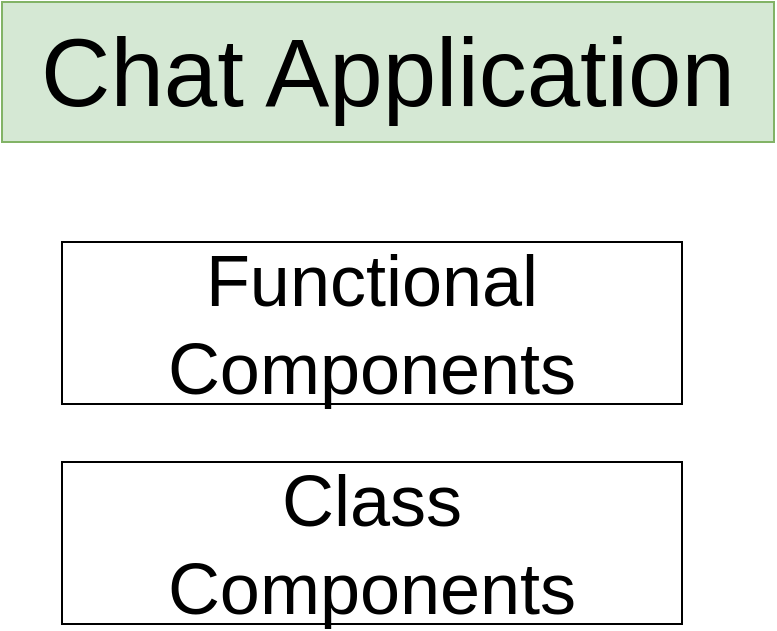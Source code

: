 <mxfile version="14.3.1" type="github" pages="4">
  <diagram id="EoRAbrWrcpJc-XuBqRVa" name="CA-2">
    <mxGraphModel dx="1320" dy="516" grid="1" gridSize="10" guides="1" tooltips="1" connect="1" arrows="1" fold="1" page="1" pageScale="1" pageWidth="827" pageHeight="1169" math="0" shadow="0">
      <root>
        <mxCell id="A8TF96WeZyhltpSDuow3-0" />
        <mxCell id="A8TF96WeZyhltpSDuow3-1" parent="A8TF96WeZyhltpSDuow3-0" />
        <mxCell id="9jRhzQ2bxXshauYaAi-b-0" value="&lt;font style=&quot;font-size: 36px&quot;&gt;Functional&lt;br&gt;Components&lt;br&gt;&lt;/font&gt;" style="rounded=0;whiteSpace=wrap;html=1;" parent="A8TF96WeZyhltpSDuow3-1" vertex="1">
          <mxGeometry x="460" y="170" width="310" height="81" as="geometry" />
        </mxCell>
        <mxCell id="9jRhzQ2bxXshauYaAi-b-4" value="&lt;font style=&quot;font-size: 48px&quot;&gt;Chat Application&lt;/font&gt;" style="text;html=1;strokeColor=#82b366;fillColor=#d5e8d4;align=center;verticalAlign=middle;whiteSpace=wrap;rounded=0;" parent="A8TF96WeZyhltpSDuow3-1" vertex="1">
          <mxGeometry x="430" y="50" width="386" height="70" as="geometry" />
        </mxCell>
        <mxCell id="F4VghSFdpcInAYcaNDG1-15" value="&lt;font style=&quot;font-size: 36px&quot;&gt;Class&lt;br&gt;Components&lt;br&gt;&lt;/font&gt;" style="rounded=0;whiteSpace=wrap;html=1;" parent="A8TF96WeZyhltpSDuow3-1" vertex="1">
          <mxGeometry x="460" y="280" width="310" height="81" as="geometry" />
        </mxCell>
      </root>
    </mxGraphModel>
  </diagram>
  <diagram id="w27SalfwISVxGcOYDb1f" name="CA-3">
    <mxGraphModel dx="1320" dy="516" grid="1" gridSize="10" guides="1" tooltips="1" connect="1" arrows="1" fold="1" page="1" pageScale="1" pageWidth="827" pageHeight="1169" math="0" shadow="0">
      <root>
        <mxCell id="dYUOLh07Fb-an-fWSnFX-0" />
        <mxCell id="dYUOLh07Fb-an-fWSnFX-1" parent="dYUOLh07Fb-an-fWSnFX-0" />
        <mxCell id="dYUOLh07Fb-an-fWSnFX-2" value="&lt;font style=&quot;font-size: 36px&quot;&gt;Functional&lt;br&gt;Components&lt;br&gt;&lt;/font&gt;" style="rounded=0;whiteSpace=wrap;html=1;" parent="dYUOLh07Fb-an-fWSnFX-1" vertex="1">
          <mxGeometry x="330" y="200" width="310" height="81" as="geometry" />
        </mxCell>
        <mxCell id="dYUOLh07Fb-an-fWSnFX-3" value="&lt;font style=&quot;font-size: 48px&quot;&gt;Chat Application&lt;/font&gt;" style="text;html=1;strokeColor=#82b366;fillColor=#d5e8d4;align=center;verticalAlign=middle;whiteSpace=wrap;rounded=0;" parent="dYUOLh07Fb-an-fWSnFX-1" vertex="1">
          <mxGeometry x="300" y="60" width="386" height="70" as="geometry" />
        </mxCell>
        <mxCell id="dYUOLh07Fb-an-fWSnFX-4" value="&lt;font style=&quot;font-size: 36px&quot;&gt;Class&lt;br&gt;Components&lt;br&gt;&lt;/font&gt;" style="rounded=0;whiteSpace=wrap;html=1;" parent="dYUOLh07Fb-an-fWSnFX-1" vertex="1">
          <mxGeometry x="330" y="290" width="310" height="81" as="geometry" />
        </mxCell>
        <mxCell id="dYUOLh07Fb-an-fWSnFX-5" value="&lt;font style=&quot;font-size: 36px&quot;&gt;State&lt;/font&gt;" style="rhombus;whiteSpace=wrap;html=1;fillColor=#f8cecc;strokeColor=#b85450;" parent="dYUOLh07Fb-an-fWSnFX-1" vertex="1">
          <mxGeometry x="770" y="261" width="130" height="80" as="geometry" />
        </mxCell>
        <mxCell id="dYUOLh07Fb-an-fWSnFX-6" value="" style="endArrow=classic;html=1;exitX=0.5;exitY=1;exitDx=0;exitDy=0;" parent="dYUOLh07Fb-an-fWSnFX-1" source="dYUOLh07Fb-an-fWSnFX-5" edge="1">
          <mxGeometry width="50" height="50" relative="1" as="geometry">
            <mxPoint x="480" y="340" as="sourcePoint" />
            <mxPoint x="640" y="341" as="targetPoint" />
          </mxGeometry>
        </mxCell>
        <mxCell id="dYUOLh07Fb-an-fWSnFX-7" value="" style="endArrow=classic;html=1;exitX=0.5;exitY=0;exitDx=0;exitDy=0;" parent="dYUOLh07Fb-an-fWSnFX-1" source="dYUOLh07Fb-an-fWSnFX-5" edge="1">
          <mxGeometry width="50" height="50" relative="1" as="geometry">
            <mxPoint x="810" y="261" as="sourcePoint" />
            <mxPoint x="640" y="261" as="targetPoint" />
            <Array as="points" />
          </mxGeometry>
        </mxCell>
        <mxCell id="dYUOLh07Fb-an-fWSnFX-8" value="&lt;font style=&quot;font-size: 36px&quot;&gt;Hooks&lt;/font&gt;" style="text;html=1;strokeColor=none;fillColor=none;align=center;verticalAlign=middle;whiteSpace=wrap;rounded=0;" parent="dYUOLh07Fb-an-fWSnFX-1" vertex="1">
          <mxGeometry x="686" y="200" width="144" height="50.5" as="geometry" />
        </mxCell>
        <mxCell id="dYUOLh07Fb-an-fWSnFX-9" value="&lt;font style=&quot;font-size: 36px&quot;&gt;Life Cycle Methods&lt;/font&gt;" style="text;html=1;strokeColor=none;fillColor=none;align=center;verticalAlign=middle;whiteSpace=wrap;rounded=0;" parent="dYUOLh07Fb-an-fWSnFX-1" vertex="1">
          <mxGeometry x="670" y="360" width="210" height="50.5" as="geometry" />
        </mxCell>
      </root>
    </mxGraphModel>
  </diagram>
  <diagram id="RVTW6CrpQOzEqHap7xa_" name="Chat Application">
    <mxGraphModel dx="1320" dy="516" grid="0" gridSize="10" guides="1" tooltips="1" connect="1" arrows="1" fold="1" page="1" pageScale="1" pageWidth="827" pageHeight="1169" math="0" shadow="0">
      <root>
        <mxCell id="0" />
        <mxCell id="1" parent="0" />
        <mxCell id="AtHtCfwFXNMfizo7yVMw-1" value="&lt;font style=&quot;font-size: 36px&quot;&gt;Home&lt;/font&gt;" style="rounded=0;whiteSpace=wrap;html=1;" parent="1" vertex="1">
          <mxGeometry x="321" y="241" width="120" height="60" as="geometry" />
        </mxCell>
        <mxCell id="AtHtCfwFXNMfizo7yVMw-2" value="&lt;font style=&quot;font-size: 36px&quot;&gt;Login&lt;/font&gt;" style="rounded=0;whiteSpace=wrap;html=1;" parent="1" vertex="1">
          <mxGeometry x="483" y="241" width="120" height="60" as="geometry" />
        </mxCell>
        <mxCell id="AtHtCfwFXNMfizo7yVMw-3" value="&lt;font style=&quot;font-size: 36px&quot;&gt;Signup&lt;/font&gt;" style="rounded=0;whiteSpace=wrap;html=1;" parent="1" vertex="1">
          <mxGeometry x="645" y="241" width="120" height="60" as="geometry" />
        </mxCell>
        <mxCell id="AtHtCfwFXNMfizo7yVMw-4" value="&lt;font style=&quot;font-size: 36px&quot;&gt;Chat&lt;/font&gt;" style="rounded=0;whiteSpace=wrap;html=1;" parent="1" vertex="1">
          <mxGeometry x="807" y="241" width="120" height="60" as="geometry" />
        </mxCell>
        <mxCell id="AtHtCfwFXNMfizo7yVMw-9" value="&lt;font style=&quot;font-size: 48px&quot;&gt;Components&lt;/font&gt;" style="text;html=1;strokeColor=#82b366;fillColor=#d5e8d4;align=center;verticalAlign=middle;whiteSpace=wrap;rounded=0;" parent="1" vertex="1">
          <mxGeometry x="503" y="87" width="334" height="70" as="geometry" />
        </mxCell>
        <mxCell id="AtHtCfwFXNMfizo7yVMw-10" value="" style="endArrow=classic;html=1;entryX=0.5;entryY=0;entryDx=0;entryDy=0;" parent="1" target="AtHtCfwFXNMfizo7yVMw-1" edge="1">
          <mxGeometry width="50" height="50" relative="1" as="geometry">
            <mxPoint x="381" y="181" as="sourcePoint" />
            <mxPoint x="808" y="273" as="targetPoint" />
          </mxGeometry>
        </mxCell>
        <mxCell id="AtHtCfwFXNMfizo7yVMw-14" value="" style="endArrow=classic;html=1;entryX=0.5;entryY=0;entryDx=0;entryDy=0;" parent="1" edge="1">
          <mxGeometry width="50" height="50" relative="1" as="geometry">
            <mxPoint x="550" y="181" as="sourcePoint" />
            <mxPoint x="550" y="241" as="targetPoint" />
          </mxGeometry>
        </mxCell>
        <mxCell id="AtHtCfwFXNMfizo7yVMw-15" value="" style="endArrow=classic;html=1;entryX=0.5;entryY=0;entryDx=0;entryDy=0;" parent="1" edge="1">
          <mxGeometry width="50" height="50" relative="1" as="geometry">
            <mxPoint x="705" y="180" as="sourcePoint" />
            <mxPoint x="704.5" y="241" as="targetPoint" />
          </mxGeometry>
        </mxCell>
        <mxCell id="AtHtCfwFXNMfizo7yVMw-16" value="" style="endArrow=classic;html=1;entryX=0.5;entryY=0;entryDx=0;entryDy=0;" parent="1" edge="1">
          <mxGeometry width="50" height="50" relative="1" as="geometry">
            <mxPoint x="866.5" y="183" as="sourcePoint" />
            <mxPoint x="866.5" y="243" as="targetPoint" />
          </mxGeometry>
        </mxCell>
        <mxCell id="AtHtCfwFXNMfizo7yVMw-17" value="" style="endArrow=none;html=1;" parent="1" edge="1">
          <mxGeometry width="50" height="50" relative="1" as="geometry">
            <mxPoint x="380" y="183" as="sourcePoint" />
            <mxPoint x="867" y="183" as="targetPoint" />
          </mxGeometry>
        </mxCell>
        <mxCell id="AtHtCfwFXNMfizo7yVMw-18" value="" style="endArrow=classic;html=1;exitX=0.5;exitY=1;exitDx=0;exitDy=0;" parent="1" edge="1">
          <mxGeometry width="50" height="50" relative="1" as="geometry">
            <mxPoint x="642" y="159" as="sourcePoint" />
            <mxPoint x="642" y="185" as="targetPoint" />
          </mxGeometry>
        </mxCell>
        <mxCell id="AtHtCfwFXNMfizo7yVMw-19" value="&lt;font style=&quot;font-size: 36px&quot;&gt;Side Panel&lt;/font&gt;" style="rounded=0;whiteSpace=wrap;html=1;" parent="1" vertex="1">
          <mxGeometry x="680" y="366" width="133" height="80" as="geometry" />
        </mxCell>
        <mxCell id="AtHtCfwFXNMfizo7yVMw-20" value="&lt;span style=&quot;font-size: 36px&quot;&gt;LiveChat&lt;/span&gt;" style="rounded=0;whiteSpace=wrap;html=1;fillColor=#f8cecc;strokeColor=#b85450;" parent="1" vertex="1">
          <mxGeometry x="933" y="366" width="146" height="80" as="geometry" />
        </mxCell>
        <mxCell id="AtHtCfwFXNMfizo7yVMw-21" value="" style="endArrow=classic;html=1;entryX=0.5;entryY=0;entryDx=0;entryDy=0;exitX=0.5;exitY=1;exitDx=0;exitDy=0;" parent="1" source="AtHtCfwFXNMfizo7yVMw-4" target="AtHtCfwFXNMfizo7yVMw-19" edge="1">
          <mxGeometry width="50" height="50" relative="1" as="geometry">
            <mxPoint x="560" y="191" as="sourcePoint" />
            <mxPoint x="560" y="251" as="targetPoint" />
          </mxGeometry>
        </mxCell>
        <mxCell id="AtHtCfwFXNMfizo7yVMw-22" value="" style="endArrow=classic;html=1;entryX=0.5;entryY=0;entryDx=0;entryDy=0;" parent="1" target="AtHtCfwFXNMfizo7yVMw-20" edge="1">
          <mxGeometry width="50" height="50" relative="1" as="geometry">
            <mxPoint x="866" y="303" as="sourcePoint" />
            <mxPoint x="756.5" y="376" as="targetPoint" />
          </mxGeometry>
        </mxCell>
      </root>
    </mxGraphModel>
  </diagram>
  <diagram id="gO5Szo2zJL8szeNLVdcd" name="Page-4">
    <mxGraphModel dx="1108" dy="482" grid="1" gridSize="10" guides="1" tooltips="1" connect="1" arrows="1" fold="1" page="1" pageScale="1" pageWidth="827" pageHeight="1169" math="0" shadow="0">
      <root>
        <mxCell id="0QejQxYxkPlZdvqqdr3S-0" />
        <mxCell id="0QejQxYxkPlZdvqqdr3S-1" parent="0QejQxYxkPlZdvqqdr3S-0" />
        <mxCell id="0QejQxYxkPlZdvqqdr3S-2" value="&lt;font style=&quot;font-size: 36px&quot;&gt;Home&lt;/font&gt;" style="rounded=0;whiteSpace=wrap;html=1;fillColor=#d5e8d4;strokeColor=#82b366;" parent="0QejQxYxkPlZdvqqdr3S-1" vertex="1">
          <mxGeometry x="69" y="194" width="120" height="60" as="geometry" />
        </mxCell>
        <mxCell id="0QejQxYxkPlZdvqqdr3S-3" value="&lt;font style=&quot;font-size: 36px&quot;&gt;Login&lt;/font&gt;" style="rounded=0;whiteSpace=wrap;html=1;fillColor=#d5e8d4;strokeColor=#82b366;" parent="0QejQxYxkPlZdvqqdr3S-1" vertex="1">
          <mxGeometry x="231" y="194" width="120" height="60" as="geometry" />
        </mxCell>
        <mxCell id="0QejQxYxkPlZdvqqdr3S-4" value="&lt;font style=&quot;font-size: 36px&quot;&gt;Signup&lt;/font&gt;" style="rounded=0;whiteSpace=wrap;html=1;fillColor=#d5e8d4;strokeColor=#82b366;" parent="0QejQxYxkPlZdvqqdr3S-1" vertex="1">
          <mxGeometry x="393" y="194" width="120" height="60" as="geometry" />
        </mxCell>
        <mxCell id="0QejQxYxkPlZdvqqdr3S-5" value="&lt;font style=&quot;font-size: 36px&quot;&gt;Chat&lt;/font&gt;" style="rounded=0;whiteSpace=wrap;html=1;" parent="0QejQxYxkPlZdvqqdr3S-1" vertex="1">
          <mxGeometry x="555" y="194" width="120" height="60" as="geometry" />
        </mxCell>
        <mxCell id="0QejQxYxkPlZdvqqdr3S-6" value="&lt;font style=&quot;font-size: 48px&quot;&gt;Components&lt;/font&gt;" style="text;html=1;strokeColor=#82b366;fillColor=#d5e8d4;align=center;verticalAlign=middle;whiteSpace=wrap;rounded=0;" parent="0QejQxYxkPlZdvqqdr3S-1" vertex="1">
          <mxGeometry x="251" y="40" width="334" height="70" as="geometry" />
        </mxCell>
        <mxCell id="0QejQxYxkPlZdvqqdr3S-7" value="" style="endArrow=classic;html=1;entryX=0.5;entryY=0;entryDx=0;entryDy=0;" parent="0QejQxYxkPlZdvqqdr3S-1" target="0QejQxYxkPlZdvqqdr3S-2" edge="1">
          <mxGeometry width="50" height="50" relative="1" as="geometry">
            <mxPoint x="129" y="134" as="sourcePoint" />
            <mxPoint x="556" y="226" as="targetPoint" />
          </mxGeometry>
        </mxCell>
        <mxCell id="0QejQxYxkPlZdvqqdr3S-8" value="" style="endArrow=classic;html=1;entryX=0.5;entryY=0;entryDx=0;entryDy=0;" parent="0QejQxYxkPlZdvqqdr3S-1" edge="1">
          <mxGeometry width="50" height="50" relative="1" as="geometry">
            <mxPoint x="298" y="134" as="sourcePoint" />
            <mxPoint x="298" y="194" as="targetPoint" />
          </mxGeometry>
        </mxCell>
        <mxCell id="0QejQxYxkPlZdvqqdr3S-9" value="" style="endArrow=classic;html=1;entryX=0.5;entryY=0;entryDx=0;entryDy=0;" parent="0QejQxYxkPlZdvqqdr3S-1" edge="1">
          <mxGeometry width="50" height="50" relative="1" as="geometry">
            <mxPoint x="453" y="133" as="sourcePoint" />
            <mxPoint x="452.5" y="194" as="targetPoint" />
          </mxGeometry>
        </mxCell>
        <mxCell id="0QejQxYxkPlZdvqqdr3S-10" value="" style="endArrow=classic;html=1;entryX=0.5;entryY=0;entryDx=0;entryDy=0;" parent="0QejQxYxkPlZdvqqdr3S-1" edge="1">
          <mxGeometry width="50" height="50" relative="1" as="geometry">
            <mxPoint x="614.5" y="136" as="sourcePoint" />
            <mxPoint x="614.5" y="196" as="targetPoint" />
          </mxGeometry>
        </mxCell>
        <mxCell id="0QejQxYxkPlZdvqqdr3S-11" value="" style="endArrow=none;html=1;" parent="0QejQxYxkPlZdvqqdr3S-1" edge="1">
          <mxGeometry width="50" height="50" relative="1" as="geometry">
            <mxPoint x="128" y="136" as="sourcePoint" />
            <mxPoint x="615" y="136" as="targetPoint" />
          </mxGeometry>
        </mxCell>
        <mxCell id="0QejQxYxkPlZdvqqdr3S-12" value="" style="endArrow=classic;html=1;exitX=0.5;exitY=1;exitDx=0;exitDy=0;" parent="0QejQxYxkPlZdvqqdr3S-1" edge="1">
          <mxGeometry width="50" height="50" relative="1" as="geometry">
            <mxPoint x="390" y="112" as="sourcePoint" />
            <mxPoint x="390" y="138" as="targetPoint" />
          </mxGeometry>
        </mxCell>
        <mxCell id="0QejQxYxkPlZdvqqdr3S-13" value="&lt;font style=&quot;font-size: 36px&quot;&gt;Side Panel&lt;/font&gt;" style="rounded=0;whiteSpace=wrap;html=1;fillColor=#d5e8d4;strokeColor=#82b366;" parent="0QejQxYxkPlZdvqqdr3S-1" vertex="1">
          <mxGeometry x="428" y="319" width="182" height="80" as="geometry" />
        </mxCell>
        <mxCell id="0QejQxYxkPlZdvqqdr3S-14" value="&lt;span style=&quot;font-size: 36px&quot;&gt;LiveChat&lt;/span&gt;" style="rounded=0;whiteSpace=wrap;html=1;fillColor=#d5e8d4;strokeColor=#82b366;" parent="0QejQxYxkPlZdvqqdr3S-1" vertex="1">
          <mxGeometry x="681" y="319" width="146" height="80" as="geometry" />
        </mxCell>
        <mxCell id="0QejQxYxkPlZdvqqdr3S-15" value="" style="endArrow=classic;html=1;entryX=0.5;entryY=0;entryDx=0;entryDy=0;exitX=0.5;exitY=1;exitDx=0;exitDy=0;" parent="0QejQxYxkPlZdvqqdr3S-1" source="0QejQxYxkPlZdvqqdr3S-5" target="0QejQxYxkPlZdvqqdr3S-13" edge="1">
          <mxGeometry width="50" height="50" relative="1" as="geometry">
            <mxPoint x="308" y="144" as="sourcePoint" />
            <mxPoint x="308" y="204" as="targetPoint" />
          </mxGeometry>
        </mxCell>
        <mxCell id="0QejQxYxkPlZdvqqdr3S-16" value="" style="endArrow=classic;html=1;entryX=0.5;entryY=0;entryDx=0;entryDy=0;" parent="0QejQxYxkPlZdvqqdr3S-1" target="0QejQxYxkPlZdvqqdr3S-14" edge="1">
          <mxGeometry width="50" height="50" relative="1" as="geometry">
            <mxPoint x="614" y="256" as="sourcePoint" />
            <mxPoint x="504.5" y="329" as="targetPoint" />
          </mxGeometry>
        </mxCell>
        <mxCell id="0QejQxYxkPlZdvqqdr3S-17" value="&lt;span style=&quot;font-size: 36px&quot;&gt;Images&lt;/span&gt;" style="rounded=0;whiteSpace=wrap;html=1;fillColor=#f8cecc;strokeColor=#b85450;" parent="0QejQxYxkPlZdvqqdr3S-1" vertex="1">
          <mxGeometry x="11" y="350" width="240" height="60" as="geometry" />
        </mxCell>
        <mxCell id="eNtVorwKawereRB7cTC3-1" style="edgeStyle=orthogonalEdgeStyle;rounded=0;orthogonalLoop=1;jettySize=auto;html=1;exitX=1;exitY=0.75;exitDx=0;exitDy=0;entryX=0.5;entryY=1;entryDx=0;entryDy=0;" edge="1" parent="0QejQxYxkPlZdvqqdr3S-1" source="0QejQxYxkPlZdvqqdr3S-18" target="0QejQxYxkPlZdvqqdr3S-3">
          <mxGeometry relative="1" as="geometry">
            <Array as="points">
              <mxPoint x="249" y="460" />
              <mxPoint x="291" y="460" />
            </Array>
          </mxGeometry>
        </mxCell>
        <mxCell id="eNtVorwKawereRB7cTC3-2" style="edgeStyle=orthogonalEdgeStyle;rounded=0;orthogonalLoop=1;jettySize=auto;html=1;exitX=1;exitY=0.25;exitDx=0;exitDy=0;" edge="1" parent="0QejQxYxkPlZdvqqdr3S-1" source="0QejQxYxkPlZdvqqdr3S-18">
          <mxGeometry relative="1" as="geometry">
            <mxPoint x="445" y="250" as="targetPoint" />
            <Array as="points">
              <mxPoint x="249" y="460" />
              <mxPoint x="410" y="460" />
              <mxPoint x="410" y="280" />
              <mxPoint x="445" y="280" />
            </Array>
          </mxGeometry>
        </mxCell>
        <mxCell id="eNtVorwKawereRB7cTC3-3" style="edgeStyle=orthogonalEdgeStyle;rounded=0;orthogonalLoop=1;jettySize=auto;html=1;exitX=1;exitY=0;exitDx=0;exitDy=0;entryX=0.456;entryY=1;entryDx=0;entryDy=0;entryPerimeter=0;" edge="1" parent="0QejQxYxkPlZdvqqdr3S-1" source="0QejQxYxkPlZdvqqdr3S-18" target="0QejQxYxkPlZdvqqdr3S-13">
          <mxGeometry relative="1" as="geometry">
            <mxPoint x="511" y="410" as="targetPoint" />
            <Array as="points">
              <mxPoint x="249" y="460" />
              <mxPoint x="510" y="460" />
            </Array>
          </mxGeometry>
        </mxCell>
        <mxCell id="eNtVorwKawereRB7cTC3-4" style="edgeStyle=orthogonalEdgeStyle;rounded=0;orthogonalLoop=1;jettySize=auto;html=1;exitX=1;exitY=0.75;exitDx=0;exitDy=0;" edge="1" parent="0QejQxYxkPlZdvqqdr3S-1" source="0QejQxYxkPlZdvqqdr3S-18">
          <mxGeometry relative="1" as="geometry">
            <mxPoint x="760" y="400" as="targetPoint" />
            <Array as="points">
              <mxPoint x="249" y="460" />
              <mxPoint x="760" y="460" />
            </Array>
          </mxGeometry>
        </mxCell>
        <mxCell id="0QejQxYxkPlZdvqqdr3S-18" value="&lt;span style=&quot;font-size: 36px&quot;&gt;Firebase&lt;/span&gt;" style="rounded=0;whiteSpace=wrap;html=1;fillColor=#f8cecc;strokeColor=#b85450;" parent="0QejQxYxkPlZdvqqdr3S-1" vertex="1">
          <mxGeometry x="9" y="420" width="240" height="60" as="geometry" />
        </mxCell>
        <mxCell id="eNtVorwKawereRB7cTC3-6" style="edgeStyle=orthogonalEdgeStyle;rounded=0;orthogonalLoop=1;jettySize=auto;html=1;exitX=0.5;exitY=1;exitDx=0;exitDy=0;" edge="1" parent="0QejQxYxkPlZdvqqdr3S-1" source="eNtVorwKawereRB7cTC3-5">
          <mxGeometry relative="1" as="geometry">
            <mxPoint x="250" y="100" as="targetPoint" />
          </mxGeometry>
        </mxCell>
        <mxCell id="eNtVorwKawereRB7cTC3-5" value="&lt;span style=&quot;font-size: 36px&quot;&gt;React-Toastify&lt;/span&gt;" style="rounded=0;whiteSpace=wrap;html=1;fillColor=#f8cecc;strokeColor=#b85450;" vertex="1" parent="0QejQxYxkPlZdvqqdr3S-1">
          <mxGeometry y="20" width="240" height="60" as="geometry" />
        </mxCell>
      </root>
    </mxGraphModel>
  </diagram>
</mxfile>
